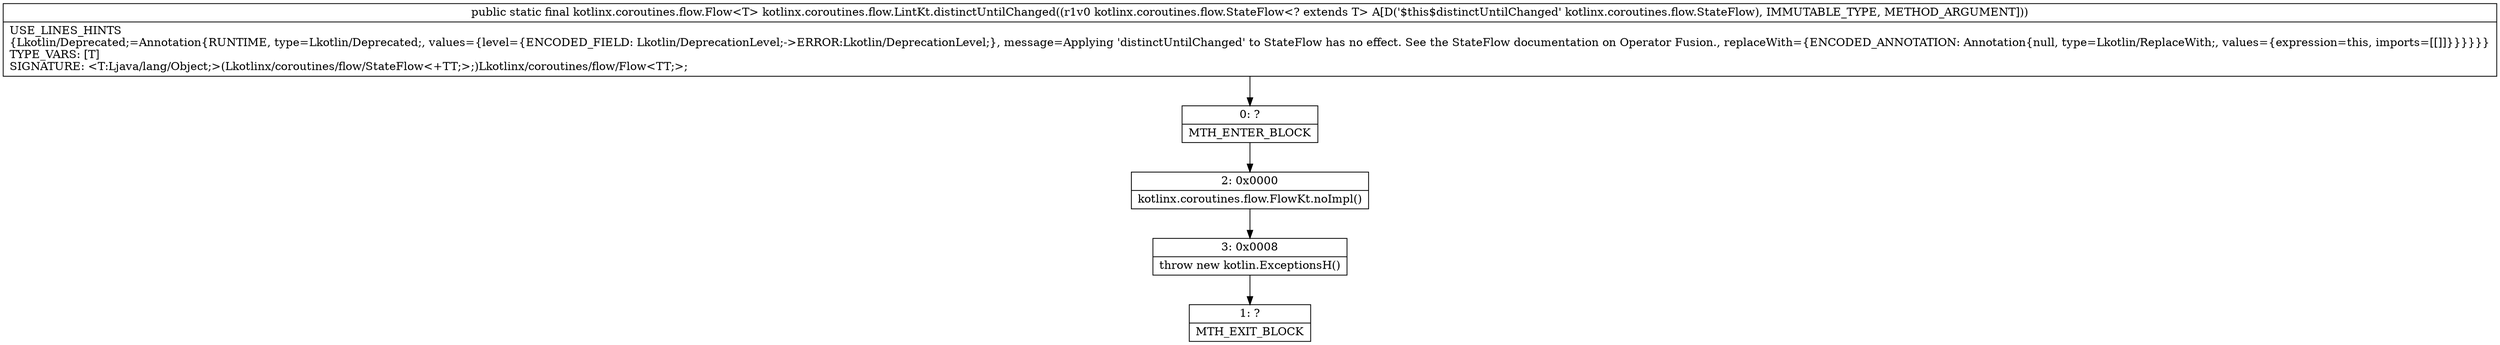 digraph "CFG forkotlinx.coroutines.flow.LintKt.distinctUntilChanged(Lkotlinx\/coroutines\/flow\/StateFlow;)Lkotlinx\/coroutines\/flow\/Flow;" {
Node_0 [shape=record,label="{0\:\ ?|MTH_ENTER_BLOCK\l}"];
Node_2 [shape=record,label="{2\:\ 0x0000|kotlinx.coroutines.flow.FlowKt.noImpl()\l}"];
Node_3 [shape=record,label="{3\:\ 0x0008|throw new kotlin.ExceptionsH()\l}"];
Node_1 [shape=record,label="{1\:\ ?|MTH_EXIT_BLOCK\l}"];
MethodNode[shape=record,label="{public static final kotlinx.coroutines.flow.Flow\<T\> kotlinx.coroutines.flow.LintKt.distinctUntilChanged((r1v0 kotlinx.coroutines.flow.StateFlow\<? extends T\> A[D('$this$distinctUntilChanged' kotlinx.coroutines.flow.StateFlow), IMMUTABLE_TYPE, METHOD_ARGUMENT]))  | USE_LINES_HINTS\l\{Lkotlin\/Deprecated;=Annotation\{RUNTIME, type=Lkotlin\/Deprecated;, values=\{level=\{ENCODED_FIELD: Lkotlin\/DeprecationLevel;\-\>ERROR:Lkotlin\/DeprecationLevel;\}, message=Applying 'distinctUntilChanged' to StateFlow has no effect. See the StateFlow documentation on Operator Fusion., replaceWith=\{ENCODED_ANNOTATION: Annotation\{null, type=Lkotlin\/ReplaceWith;, values=\{expression=this, imports=[[]]\}\}\}\}\}\}\lTYPE_VARS: [T]\lSIGNATURE: \<T:Ljava\/lang\/Object;\>(Lkotlinx\/coroutines\/flow\/StateFlow\<+TT;\>;)Lkotlinx\/coroutines\/flow\/Flow\<TT;\>;\l}"];
MethodNode -> Node_0;Node_0 -> Node_2;
Node_2 -> Node_3;
Node_3 -> Node_1;
}

